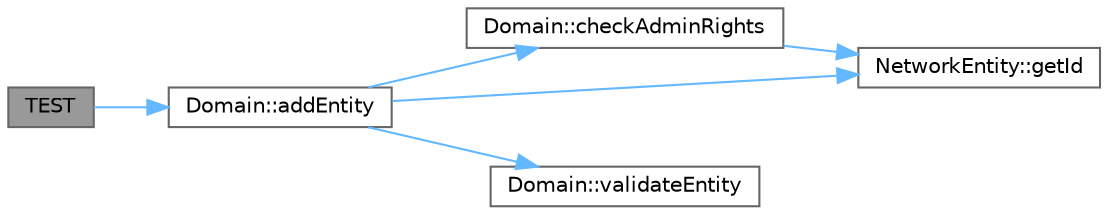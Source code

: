 digraph "TEST"
{
 // LATEX_PDF_SIZE
  bgcolor="transparent";
  edge [fontname=Helvetica,fontsize=10,labelfontname=Helvetica,labelfontsize=10];
  node [fontname=Helvetica,fontsize=10,shape=box,height=0.2,width=0.4];
  rankdir="LR";
  Node1 [id="Node000001",label="TEST",height=0.2,width=0.4,color="gray40", fillcolor="grey60", style="filled", fontcolor="black",tooltip=" "];
  Node1 -> Node2 [id="edge1_Node000001_Node000002",color="steelblue1",style="solid",tooltip=" "];
  Node2 [id="Node000002",label="Domain::addEntity",height=0.2,width=0.4,color="grey40", fillcolor="white", style="filled",URL="$class_domain.html#a4aeab31f80552d42f8c252132976e9c6",tooltip="Добавляет сущность в домен."];
  Node2 -> Node3 [id="edge2_Node000002_Node000003",color="steelblue1",style="solid",tooltip=" "];
  Node3 [id="Node000003",label="Domain::checkAdminRights",height=0.2,width=0.4,color="grey40", fillcolor="white", style="filled",URL="$class_domain.html#a02e4047bc66eafc7e3c560a8e58d70f7",tooltip="Проверяет права доступа пользователя на выполнение операций в домене."];
  Node3 -> Node4 [id="edge3_Node000003_Node000004",color="steelblue1",style="solid",tooltip=" "];
  Node4 [id="Node000004",label="NetworkEntity::getId",height=0.2,width=0.4,color="grey40", fillcolor="white", style="filled",URL="$class_network_entity.html#aebf4ef347e0f3355bc969520eecb100a",tooltip="Возвращает идентификатор сущности."];
  Node2 -> Node4 [id="edge4_Node000002_Node000004",color="steelblue1",style="solid",tooltip=" "];
  Node2 -> Node5 [id="edge5_Node000002_Node000005",color="steelblue1",style="solid",tooltip=" "];
  Node5 [id="Node000005",label="Domain::validateEntity",height=0.2,width=0.4,color="grey40", fillcolor="white", style="filled",URL="$class_domain.html#a8ed0e723504fd7378183636d90a3720a",tooltip="Проверяет валидность сущности перед добавлением."];
}
